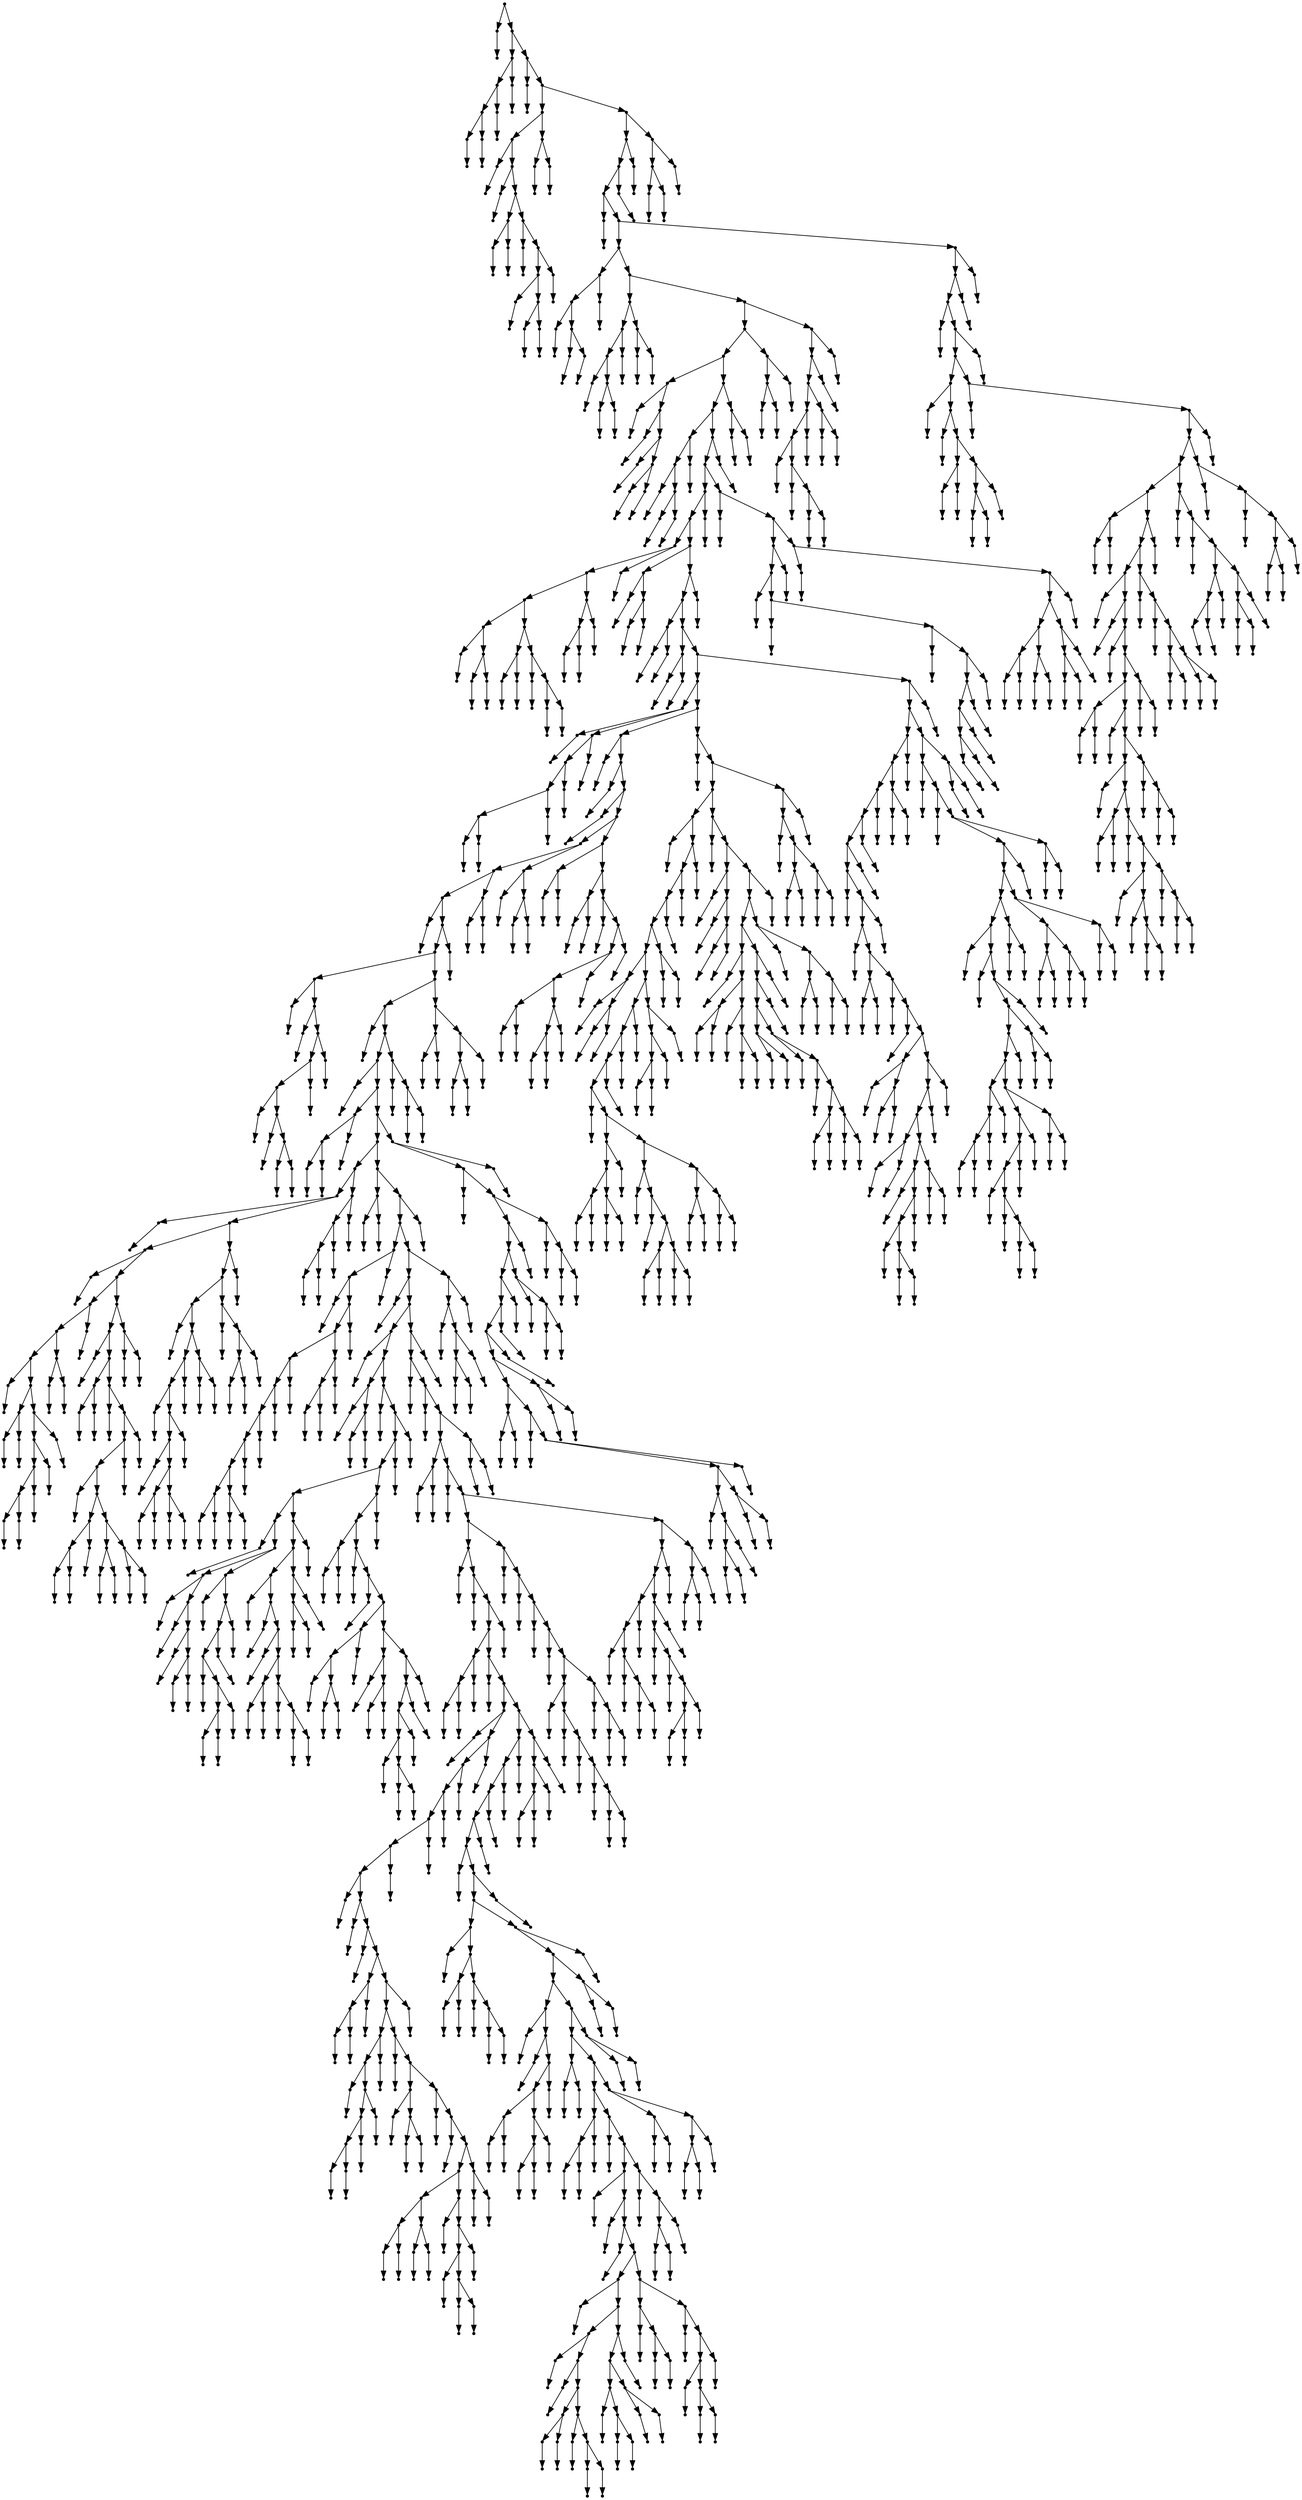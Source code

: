 digraph {
  1870 [shape=point];
  1 [shape=point];
  0 [shape=point];
  1869 [shape=point];
  12 [shape=point];
  9 [shape=point];
  6 [shape=point];
  3 [shape=point];
  2 [shape=point];
  5 [shape=point];
  4 [shape=point];
  8 [shape=point];
  7 [shape=point];
  11 [shape=point];
  10 [shape=point];
  1868 [shape=point];
  14 [shape=point];
  13 [shape=point];
  1867 [shape=point];
  46 [shape=point];
  40 [shape=point];
  16 [shape=point];
  15 [shape=point];
  39 [shape=point];
  18 [shape=point];
  17 [shape=point];
  38 [shape=point];
  23 [shape=point];
  20 [shape=point];
  19 [shape=point];
  22 [shape=point];
  21 [shape=point];
  37 [shape=point];
  25 [shape=point];
  24 [shape=point];
  36 [shape=point];
  33 [shape=point];
  27 [shape=point];
  26 [shape=point];
  32 [shape=point];
  29 [shape=point];
  28 [shape=point];
  31 [shape=point];
  30 [shape=point];
  35 [shape=point];
  34 [shape=point];
  45 [shape=point];
  42 [shape=point];
  41 [shape=point];
  44 [shape=point];
  43 [shape=point];
  1866 [shape=point];
  1857 [shape=point];
  1854 [shape=point];
  1851 [shape=point];
  48 [shape=point];
  47 [shape=point];
  1850 [shape=point];
  1679 [shape=point];
  59 [shape=point];
  56 [shape=point];
  50 [shape=point];
  49 [shape=point];
  55 [shape=point];
  52 [shape=point];
  51 [shape=point];
  54 [shape=point];
  53 [shape=point];
  58 [shape=point];
  57 [shape=point];
  1678 [shape=point];
  76 [shape=point];
  70 [shape=point];
  67 [shape=point];
  61 [shape=point];
  60 [shape=point];
  66 [shape=point];
  63 [shape=point];
  62 [shape=point];
  65 [shape=point];
  64 [shape=point];
  69 [shape=point];
  68 [shape=point];
  75 [shape=point];
  72 [shape=point];
  71 [shape=point];
  74 [shape=point];
  73 [shape=point];
  1677 [shape=point];
  1650 [shape=point];
  1641 [shape=point];
  90 [shape=point];
  78 [shape=point];
  77 [shape=point];
  89 [shape=point];
  80 [shape=point];
  79 [shape=point];
  88 [shape=point];
  82 [shape=point];
  81 [shape=point];
  87 [shape=point];
  84 [shape=point];
  83 [shape=point];
  86 [shape=point];
  85 [shape=point];
  1640 [shape=point];
  1634 [shape=point];
  101 [shape=point];
  98 [shape=point];
  92 [shape=point];
  91 [shape=point];
  97 [shape=point];
  94 [shape=point];
  93 [shape=point];
  96 [shape=point];
  95 [shape=point];
  100 [shape=point];
  99 [shape=point];
  1633 [shape=point];
  1630 [shape=point];
  1573 [shape=point];
  1570 [shape=point];
  136 [shape=point];
  133 [shape=point];
  124 [shape=point];
  109 [shape=point];
  103 [shape=point];
  102 [shape=point];
  108 [shape=point];
  105 [shape=point];
  104 [shape=point];
  107 [shape=point];
  106 [shape=point];
  123 [shape=point];
  114 [shape=point];
  111 [shape=point];
  110 [shape=point];
  113 [shape=point];
  112 [shape=point];
  122 [shape=point];
  116 [shape=point];
  115 [shape=point];
  121 [shape=point];
  118 [shape=point];
  117 [shape=point];
  120 [shape=point];
  119 [shape=point];
  132 [shape=point];
  129 [shape=point];
  126 [shape=point];
  125 [shape=point];
  128 [shape=point];
  127 [shape=point];
  131 [shape=point];
  130 [shape=point];
  135 [shape=point];
  134 [shape=point];
  1569 [shape=point];
  144 [shape=point];
  138 [shape=point];
  137 [shape=point];
  143 [shape=point];
  140 [shape=point];
  139 [shape=point];
  142 [shape=point];
  141 [shape=point];
  1568 [shape=point];
  1565 [shape=point];
  149 [shape=point];
  146 [shape=point];
  145 [shape=point];
  148 [shape=point];
  147 [shape=point];
  1564 [shape=point];
  154 [shape=point];
  151 [shape=point];
  150 [shape=point];
  153 [shape=point];
  152 [shape=point];
  1563 [shape=point];
  1380 [shape=point];
  171 [shape=point];
  156 [shape=point];
  155 [shape=point];
  170 [shape=point];
  167 [shape=point];
  164 [shape=point];
  161 [shape=point];
  158 [shape=point];
  157 [shape=point];
  160 [shape=point];
  159 [shape=point];
  163 [shape=point];
  162 [shape=point];
  166 [shape=point];
  165 [shape=point];
  169 [shape=point];
  168 [shape=point];
  1379 [shape=point];
  1181 [shape=point];
  173 [shape=point];
  172 [shape=point];
  1180 [shape=point];
  175 [shape=point];
  174 [shape=point];
  1179 [shape=point];
  177 [shape=point];
  176 [shape=point];
  1178 [shape=point];
  1142 [shape=point];
  1133 [shape=point];
  1127 [shape=point];
  179 [shape=point];
  178 [shape=point];
  1126 [shape=point];
  1123 [shape=point];
  202 [shape=point];
  181 [shape=point];
  180 [shape=point];
  201 [shape=point];
  183 [shape=point];
  182 [shape=point];
  200 [shape=point];
  197 [shape=point];
  194 [shape=point];
  185 [shape=point];
  184 [shape=point];
  193 [shape=point];
  187 [shape=point];
  186 [shape=point];
  192 [shape=point];
  189 [shape=point];
  188 [shape=point];
  191 [shape=point];
  190 [shape=point];
  196 [shape=point];
  195 [shape=point];
  199 [shape=point];
  198 [shape=point];
  1122 [shape=point];
  1107 [shape=point];
  204 [shape=point];
  203 [shape=point];
  1106 [shape=point];
  1097 [shape=point];
  206 [shape=point];
  205 [shape=point];
  1096 [shape=point];
  214 [shape=point];
  211 [shape=point];
  208 [shape=point];
  207 [shape=point];
  210 [shape=point];
  209 [shape=point];
  213 [shape=point];
  212 [shape=point];
  1095 [shape=point];
  1023 [shape=point];
  360 [shape=point];
  348 [shape=point];
  216 [shape=point];
  215 [shape=point];
  347 [shape=point];
  299 [shape=point];
  218 [shape=point];
  217 [shape=point];
  298 [shape=point];
  250 [shape=point];
  247 [shape=point];
  241 [shape=point];
  220 [shape=point];
  219 [shape=point];
  240 [shape=point];
  225 [shape=point];
  222 [shape=point];
  221 [shape=point];
  224 [shape=point];
  223 [shape=point];
  239 [shape=point];
  236 [shape=point];
  233 [shape=point];
  230 [shape=point];
  227 [shape=point];
  226 [shape=point];
  229 [shape=point];
  228 [shape=point];
  232 [shape=point];
  231 [shape=point];
  235 [shape=point];
  234 [shape=point];
  238 [shape=point];
  237 [shape=point];
  246 [shape=point];
  243 [shape=point];
  242 [shape=point];
  245 [shape=point];
  244 [shape=point];
  249 [shape=point];
  248 [shape=point];
  297 [shape=point];
  291 [shape=point];
  252 [shape=point];
  251 [shape=point];
  290 [shape=point];
  257 [shape=point];
  254 [shape=point];
  253 [shape=point];
  256 [shape=point];
  255 [shape=point];
  289 [shape=point];
  259 [shape=point];
  258 [shape=point];
  288 [shape=point];
  285 [shape=point];
  282 [shape=point];
  261 [shape=point];
  260 [shape=point];
  281 [shape=point];
  269 [shape=point];
  266 [shape=point];
  263 [shape=point];
  262 [shape=point];
  265 [shape=point];
  264 [shape=point];
  268 [shape=point];
  267 [shape=point];
  280 [shape=point];
  274 [shape=point];
  271 [shape=point];
  270 [shape=point];
  273 [shape=point];
  272 [shape=point];
  279 [shape=point];
  276 [shape=point];
  275 [shape=point];
  278 [shape=point];
  277 [shape=point];
  284 [shape=point];
  283 [shape=point];
  287 [shape=point];
  286 [shape=point];
  296 [shape=point];
  293 [shape=point];
  292 [shape=point];
  295 [shape=point];
  294 [shape=point];
  346 [shape=point];
  343 [shape=point];
  331 [shape=point];
  301 [shape=point];
  300 [shape=point];
  330 [shape=point];
  324 [shape=point];
  321 [shape=point];
  303 [shape=point];
  302 [shape=point];
  320 [shape=point];
  317 [shape=point];
  305 [shape=point];
  304 [shape=point];
  316 [shape=point];
  310 [shape=point];
  307 [shape=point];
  306 [shape=point];
  309 [shape=point];
  308 [shape=point];
  315 [shape=point];
  312 [shape=point];
  311 [shape=point];
  314 [shape=point];
  313 [shape=point];
  319 [shape=point];
  318 [shape=point];
  323 [shape=point];
  322 [shape=point];
  329 [shape=point];
  326 [shape=point];
  325 [shape=point];
  328 [shape=point];
  327 [shape=point];
  342 [shape=point];
  333 [shape=point];
  332 [shape=point];
  341 [shape=point];
  338 [shape=point];
  335 [shape=point];
  334 [shape=point];
  337 [shape=point];
  336 [shape=point];
  340 [shape=point];
  339 [shape=point];
  345 [shape=point];
  344 [shape=point];
  359 [shape=point];
  356 [shape=point];
  353 [shape=point];
  350 [shape=point];
  349 [shape=point];
  352 [shape=point];
  351 [shape=point];
  355 [shape=point];
  354 [shape=point];
  358 [shape=point];
  357 [shape=point];
  1022 [shape=point];
  365 [shape=point];
  362 [shape=point];
  361 [shape=point];
  364 [shape=point];
  363 [shape=point];
  1021 [shape=point];
  1018 [shape=point];
  406 [shape=point];
  403 [shape=point];
  367 [shape=point];
  366 [shape=point];
  402 [shape=point];
  399 [shape=point];
  390 [shape=point];
  387 [shape=point];
  384 [shape=point];
  381 [shape=point];
  378 [shape=point];
  372 [shape=point];
  369 [shape=point];
  368 [shape=point];
  371 [shape=point];
  370 [shape=point];
  377 [shape=point];
  374 [shape=point];
  373 [shape=point];
  376 [shape=point];
  375 [shape=point];
  380 [shape=point];
  379 [shape=point];
  383 [shape=point];
  382 [shape=point];
  386 [shape=point];
  385 [shape=point];
  389 [shape=point];
  388 [shape=point];
  398 [shape=point];
  395 [shape=point];
  392 [shape=point];
  391 [shape=point];
  394 [shape=point];
  393 [shape=point];
  397 [shape=point];
  396 [shape=point];
  401 [shape=point];
  400 [shape=point];
  405 [shape=point];
  404 [shape=point];
  1017 [shape=point];
  1002 [shape=point];
  408 [shape=point];
  407 [shape=point];
  1001 [shape=point];
  557 [shape=point];
  410 [shape=point];
  409 [shape=point];
  556 [shape=point];
  418 [shape=point];
  412 [shape=point];
  411 [shape=point];
  417 [shape=point];
  414 [shape=point];
  413 [shape=point];
  416 [shape=point];
  415 [shape=point];
  555 [shape=point];
  420 [shape=point];
  419 [shape=point];
  554 [shape=point];
  551 [shape=point];
  548 [shape=point];
  494 [shape=point];
  458 [shape=point];
  422 [shape=point];
  421 [shape=point];
  457 [shape=point];
  436 [shape=point];
  424 [shape=point];
  423 [shape=point];
  435 [shape=point];
  426 [shape=point];
  425 [shape=point];
  434 [shape=point];
  428 [shape=point];
  427 [shape=point];
  433 [shape=point];
  430 [shape=point];
  429 [shape=point];
  432 [shape=point];
  431 [shape=point];
  456 [shape=point];
  438 [shape=point];
  437 [shape=point];
  455 [shape=point];
  452 [shape=point];
  449 [shape=point];
  440 [shape=point];
  439 [shape=point];
  448 [shape=point];
  445 [shape=point];
  442 [shape=point];
  441 [shape=point];
  444 [shape=point];
  443 [shape=point];
  447 [shape=point];
  446 [shape=point];
  451 [shape=point];
  450 [shape=point];
  454 [shape=point];
  453 [shape=point];
  493 [shape=point];
  490 [shape=point];
  481 [shape=point];
  460 [shape=point];
  459 [shape=point];
  480 [shape=point];
  462 [shape=point];
  461 [shape=point];
  479 [shape=point];
  464 [shape=point];
  463 [shape=point];
  478 [shape=point];
  469 [shape=point];
  466 [shape=point];
  465 [shape=point];
  468 [shape=point];
  467 [shape=point];
  477 [shape=point];
  471 [shape=point];
  470 [shape=point];
  476 [shape=point];
  473 [shape=point];
  472 [shape=point];
  475 [shape=point];
  474 [shape=point];
  489 [shape=point];
  486 [shape=point];
  483 [shape=point];
  482 [shape=point];
  485 [shape=point];
  484 [shape=point];
  488 [shape=point];
  487 [shape=point];
  492 [shape=point];
  491 [shape=point];
  547 [shape=point];
  544 [shape=point];
  499 [shape=point];
  496 [shape=point];
  495 [shape=point];
  498 [shape=point];
  497 [shape=point];
  543 [shape=point];
  501 [shape=point];
  500 [shape=point];
  542 [shape=point];
  503 [shape=point];
  502 [shape=point];
  541 [shape=point];
  514 [shape=point];
  511 [shape=point];
  505 [shape=point];
  504 [shape=point];
  510 [shape=point];
  507 [shape=point];
  506 [shape=point];
  509 [shape=point];
  508 [shape=point];
  513 [shape=point];
  512 [shape=point];
  540 [shape=point];
  522 [shape=point];
  516 [shape=point];
  515 [shape=point];
  521 [shape=point];
  518 [shape=point];
  517 [shape=point];
  520 [shape=point];
  519 [shape=point];
  539 [shape=point];
  536 [shape=point];
  533 [shape=point];
  530 [shape=point];
  524 [shape=point];
  523 [shape=point];
  529 [shape=point];
  526 [shape=point];
  525 [shape=point];
  528 [shape=point];
  527 [shape=point];
  532 [shape=point];
  531 [shape=point];
  535 [shape=point];
  534 [shape=point];
  538 [shape=point];
  537 [shape=point];
  546 [shape=point];
  545 [shape=point];
  550 [shape=point];
  549 [shape=point];
  553 [shape=point];
  552 [shape=point];
  1000 [shape=point];
  997 [shape=point];
  559 [shape=point];
  558 [shape=point];
  996 [shape=point];
  561 [shape=point];
  560 [shape=point];
  995 [shape=point];
  989 [shape=point];
  566 [shape=point];
  563 [shape=point];
  562 [shape=point];
  565 [shape=point];
  564 [shape=point];
  988 [shape=point];
  568 [shape=point];
  567 [shape=point];
  987 [shape=point];
  942 [shape=point];
  903 [shape=point];
  570 [shape=point];
  569 [shape=point];
  902 [shape=point];
  572 [shape=point];
  571 [shape=point];
  901 [shape=point];
  898 [shape=point];
  580 [shape=point];
  577 [shape=point];
  574 [shape=point];
  573 [shape=point];
  576 [shape=point];
  575 [shape=point];
  579 [shape=point];
  578 [shape=point];
  897 [shape=point];
  582 [shape=point];
  581 [shape=point];
  896 [shape=point];
  689 [shape=point];
  584 [shape=point];
  583 [shape=point];
  688 [shape=point];
  685 [shape=point];
  682 [shape=point];
  679 [shape=point];
  676 [shape=point];
  673 [shape=point];
  586 [shape=point];
  585 [shape=point];
  672 [shape=point];
  588 [shape=point];
  587 [shape=point];
  671 [shape=point];
  590 [shape=point];
  589 [shape=point];
  670 [shape=point];
  598 [shape=point];
  595 [shape=point];
  592 [shape=point];
  591 [shape=point];
  594 [shape=point];
  593 [shape=point];
  597 [shape=point];
  596 [shape=point];
  669 [shape=point];
  666 [shape=point];
  615 [shape=point];
  612 [shape=point];
  600 [shape=point];
  599 [shape=point];
  611 [shape=point];
  608 [shape=point];
  605 [shape=point];
  602 [shape=point];
  601 [shape=point];
  604 [shape=point];
  603 [shape=point];
  607 [shape=point];
  606 [shape=point];
  610 [shape=point];
  609 [shape=point];
  614 [shape=point];
  613 [shape=point];
  665 [shape=point];
  617 [shape=point];
  616 [shape=point];
  664 [shape=point];
  625 [shape=point];
  619 [shape=point];
  618 [shape=point];
  624 [shape=point];
  621 [shape=point];
  620 [shape=point];
  623 [shape=point];
  622 [shape=point];
  663 [shape=point];
  627 [shape=point];
  626 [shape=point];
  662 [shape=point];
  629 [shape=point];
  628 [shape=point];
  661 [shape=point];
  655 [shape=point];
  640 [shape=point];
  634 [shape=point];
  631 [shape=point];
  630 [shape=point];
  633 [shape=point];
  632 [shape=point];
  639 [shape=point];
  636 [shape=point];
  635 [shape=point];
  638 [shape=point];
  637 [shape=point];
  654 [shape=point];
  642 [shape=point];
  641 [shape=point];
  653 [shape=point];
  650 [shape=point];
  644 [shape=point];
  643 [shape=point];
  649 [shape=point];
  646 [shape=point];
  645 [shape=point];
  648 [shape=point];
  647 [shape=point];
  652 [shape=point];
  651 [shape=point];
  660 [shape=point];
  657 [shape=point];
  656 [shape=point];
  659 [shape=point];
  658 [shape=point];
  668 [shape=point];
  667 [shape=point];
  675 [shape=point];
  674 [shape=point];
  678 [shape=point];
  677 [shape=point];
  681 [shape=point];
  680 [shape=point];
  684 [shape=point];
  683 [shape=point];
  687 [shape=point];
  686 [shape=point];
  895 [shape=point];
  883 [shape=point];
  880 [shape=point];
  877 [shape=point];
  874 [shape=point];
  871 [shape=point];
  691 [shape=point];
  690 [shape=point];
  870 [shape=point];
  867 [shape=point];
  708 [shape=point];
  693 [shape=point];
  692 [shape=point];
  707 [shape=point];
  698 [shape=point];
  695 [shape=point];
  694 [shape=point];
  697 [shape=point];
  696 [shape=point];
  706 [shape=point];
  700 [shape=point];
  699 [shape=point];
  705 [shape=point];
  702 [shape=point];
  701 [shape=point];
  704 [shape=point];
  703 [shape=point];
  866 [shape=point];
  863 [shape=point];
  857 [shape=point];
  731 [shape=point];
  710 [shape=point];
  709 [shape=point];
  730 [shape=point];
  712 [shape=point];
  711 [shape=point];
  729 [shape=point];
  726 [shape=point];
  717 [shape=point];
  714 [shape=point];
  713 [shape=point];
  716 [shape=point];
  715 [shape=point];
  725 [shape=point];
  722 [shape=point];
  719 [shape=point];
  718 [shape=point];
  721 [shape=point];
  720 [shape=point];
  724 [shape=point];
  723 [shape=point];
  728 [shape=point];
  727 [shape=point];
  856 [shape=point];
  850 [shape=point];
  736 [shape=point];
  733 [shape=point];
  732 [shape=point];
  735 [shape=point];
  734 [shape=point];
  849 [shape=point];
  834 [shape=point];
  744 [shape=point];
  741 [shape=point];
  738 [shape=point];
  737 [shape=point];
  740 [shape=point];
  739 [shape=point];
  743 [shape=point];
  742 [shape=point];
  833 [shape=point];
  746 [shape=point];
  745 [shape=point];
  832 [shape=point];
  820 [shape=point];
  748 [shape=point];
  747 [shape=point];
  819 [shape=point];
  750 [shape=point];
  749 [shape=point];
  818 [shape=point];
  752 [shape=point];
  751 [shape=point];
  817 [shape=point];
  793 [shape=point];
  754 [shape=point];
  753 [shape=point];
  792 [shape=point];
  774 [shape=point];
  756 [shape=point];
  755 [shape=point];
  773 [shape=point];
  758 [shape=point];
  757 [shape=point];
  772 [shape=point];
  763 [shape=point];
  760 [shape=point];
  759 [shape=point];
  762 [shape=point];
  761 [shape=point];
  771 [shape=point];
  765 [shape=point];
  764 [shape=point];
  770 [shape=point];
  767 [shape=point];
  766 [shape=point];
  769 [shape=point];
  768 [shape=point];
  791 [shape=point];
  788 [shape=point];
  782 [shape=point];
  776 [shape=point];
  775 [shape=point];
  781 [shape=point];
  778 [shape=point];
  777 [shape=point];
  780 [shape=point];
  779 [shape=point];
  787 [shape=point];
  784 [shape=point];
  783 [shape=point];
  786 [shape=point];
  785 [shape=point];
  790 [shape=point];
  789 [shape=point];
  816 [shape=point];
  801 [shape=point];
  795 [shape=point];
  794 [shape=point];
  800 [shape=point];
  797 [shape=point];
  796 [shape=point];
  799 [shape=point];
  798 [shape=point];
  815 [shape=point];
  803 [shape=point];
  802 [shape=point];
  814 [shape=point];
  811 [shape=point];
  805 [shape=point];
  804 [shape=point];
  810 [shape=point];
  807 [shape=point];
  806 [shape=point];
  809 [shape=point];
  808 [shape=point];
  813 [shape=point];
  812 [shape=point];
  831 [shape=point];
  822 [shape=point];
  821 [shape=point];
  830 [shape=point];
  827 [shape=point];
  824 [shape=point];
  823 [shape=point];
  826 [shape=point];
  825 [shape=point];
  829 [shape=point];
  828 [shape=point];
  848 [shape=point];
  839 [shape=point];
  836 [shape=point];
  835 [shape=point];
  838 [shape=point];
  837 [shape=point];
  847 [shape=point];
  844 [shape=point];
  841 [shape=point];
  840 [shape=point];
  843 [shape=point];
  842 [shape=point];
  846 [shape=point];
  845 [shape=point];
  855 [shape=point];
  852 [shape=point];
  851 [shape=point];
  854 [shape=point];
  853 [shape=point];
  862 [shape=point];
  859 [shape=point];
  858 [shape=point];
  861 [shape=point];
  860 [shape=point];
  865 [shape=point];
  864 [shape=point];
  869 [shape=point];
  868 [shape=point];
  873 [shape=point];
  872 [shape=point];
  876 [shape=point];
  875 [shape=point];
  879 [shape=point];
  878 [shape=point];
  882 [shape=point];
  881 [shape=point];
  894 [shape=point];
  891 [shape=point];
  888 [shape=point];
  885 [shape=point];
  884 [shape=point];
  887 [shape=point];
  886 [shape=point];
  890 [shape=point];
  889 [shape=point];
  893 [shape=point];
  892 [shape=point];
  900 [shape=point];
  899 [shape=point];
  941 [shape=point];
  905 [shape=point];
  904 [shape=point];
  940 [shape=point];
  907 [shape=point];
  906 [shape=point];
  939 [shape=point];
  909 [shape=point];
  908 [shape=point];
  938 [shape=point];
  911 [shape=point];
  910 [shape=point];
  937 [shape=point];
  928 [shape=point];
  913 [shape=point];
  912 [shape=point];
  927 [shape=point];
  915 [shape=point];
  914 [shape=point];
  926 [shape=point];
  917 [shape=point];
  916 [shape=point];
  925 [shape=point];
  919 [shape=point];
  918 [shape=point];
  924 [shape=point];
  921 [shape=point];
  920 [shape=point];
  923 [shape=point];
  922 [shape=point];
  936 [shape=point];
  930 [shape=point];
  929 [shape=point];
  935 [shape=point];
  932 [shape=point];
  931 [shape=point];
  934 [shape=point];
  933 [shape=point];
  986 [shape=point];
  977 [shape=point];
  974 [shape=point];
  956 [shape=point];
  953 [shape=point];
  944 [shape=point];
  943 [shape=point];
  952 [shape=point];
  946 [shape=point];
  945 [shape=point];
  951 [shape=point];
  948 [shape=point];
  947 [shape=point];
  950 [shape=point];
  949 [shape=point];
  955 [shape=point];
  954 [shape=point];
  973 [shape=point];
  970 [shape=point];
  958 [shape=point];
  957 [shape=point];
  969 [shape=point];
  960 [shape=point];
  959 [shape=point];
  968 [shape=point];
  965 [shape=point];
  962 [shape=point];
  961 [shape=point];
  964 [shape=point];
  963 [shape=point];
  967 [shape=point];
  966 [shape=point];
  972 [shape=point];
  971 [shape=point];
  976 [shape=point];
  975 [shape=point];
  985 [shape=point];
  982 [shape=point];
  979 [shape=point];
  978 [shape=point];
  981 [shape=point];
  980 [shape=point];
  984 [shape=point];
  983 [shape=point];
  994 [shape=point];
  991 [shape=point];
  990 [shape=point];
  993 [shape=point];
  992 [shape=point];
  999 [shape=point];
  998 [shape=point];
  1016 [shape=point];
  1013 [shape=point];
  1004 [shape=point];
  1003 [shape=point];
  1012 [shape=point];
  1009 [shape=point];
  1006 [shape=point];
  1005 [shape=point];
  1008 [shape=point];
  1007 [shape=point];
  1011 [shape=point];
  1010 [shape=point];
  1015 [shape=point];
  1014 [shape=point];
  1020 [shape=point];
  1019 [shape=point];
  1094 [shape=point];
  1091 [shape=point];
  1025 [shape=point];
  1024 [shape=point];
  1090 [shape=point];
  1081 [shape=point];
  1078 [shape=point];
  1069 [shape=point];
  1066 [shape=point];
  1063 [shape=point];
  1060 [shape=point];
  1054 [shape=point];
  1030 [shape=point];
  1027 [shape=point];
  1026 [shape=point];
  1029 [shape=point];
  1028 [shape=point];
  1053 [shape=point];
  1032 [shape=point];
  1031 [shape=point];
  1052 [shape=point];
  1049 [shape=point];
  1043 [shape=point];
  1034 [shape=point];
  1033 [shape=point];
  1042 [shape=point];
  1039 [shape=point];
  1036 [shape=point];
  1035 [shape=point];
  1038 [shape=point];
  1037 [shape=point];
  1041 [shape=point];
  1040 [shape=point];
  1048 [shape=point];
  1045 [shape=point];
  1044 [shape=point];
  1047 [shape=point];
  1046 [shape=point];
  1051 [shape=point];
  1050 [shape=point];
  1059 [shape=point];
  1056 [shape=point];
  1055 [shape=point];
  1058 [shape=point];
  1057 [shape=point];
  1062 [shape=point];
  1061 [shape=point];
  1065 [shape=point];
  1064 [shape=point];
  1068 [shape=point];
  1067 [shape=point];
  1077 [shape=point];
  1071 [shape=point];
  1070 [shape=point];
  1076 [shape=point];
  1073 [shape=point];
  1072 [shape=point];
  1075 [shape=point];
  1074 [shape=point];
  1080 [shape=point];
  1079 [shape=point];
  1089 [shape=point];
  1083 [shape=point];
  1082 [shape=point];
  1088 [shape=point];
  1085 [shape=point];
  1084 [shape=point];
  1087 [shape=point];
  1086 [shape=point];
  1093 [shape=point];
  1092 [shape=point];
  1105 [shape=point];
  1099 [shape=point];
  1098 [shape=point];
  1104 [shape=point];
  1101 [shape=point];
  1100 [shape=point];
  1103 [shape=point];
  1102 [shape=point];
  1121 [shape=point];
  1112 [shape=point];
  1109 [shape=point];
  1108 [shape=point];
  1111 [shape=point];
  1110 [shape=point];
  1120 [shape=point];
  1117 [shape=point];
  1114 [shape=point];
  1113 [shape=point];
  1116 [shape=point];
  1115 [shape=point];
  1119 [shape=point];
  1118 [shape=point];
  1125 [shape=point];
  1124 [shape=point];
  1132 [shape=point];
  1129 [shape=point];
  1128 [shape=point];
  1131 [shape=point];
  1130 [shape=point];
  1141 [shape=point];
  1135 [shape=point];
  1134 [shape=point];
  1140 [shape=point];
  1137 [shape=point];
  1136 [shape=point];
  1139 [shape=point];
  1138 [shape=point];
  1177 [shape=point];
  1147 [shape=point];
  1144 [shape=point];
  1143 [shape=point];
  1146 [shape=point];
  1145 [shape=point];
  1176 [shape=point];
  1152 [shape=point];
  1149 [shape=point];
  1148 [shape=point];
  1151 [shape=point];
  1150 [shape=point];
  1175 [shape=point];
  1154 [shape=point];
  1153 [shape=point];
  1174 [shape=point];
  1171 [shape=point];
  1168 [shape=point];
  1159 [shape=point];
  1156 [shape=point];
  1155 [shape=point];
  1158 [shape=point];
  1157 [shape=point];
  1167 [shape=point];
  1164 [shape=point];
  1161 [shape=point];
  1160 [shape=point];
  1163 [shape=point];
  1162 [shape=point];
  1166 [shape=point];
  1165 [shape=point];
  1170 [shape=point];
  1169 [shape=point];
  1173 [shape=point];
  1172 [shape=point];
  1378 [shape=point];
  1183 [shape=point];
  1182 [shape=point];
  1377 [shape=point];
  1359 [shape=point];
  1278 [shape=point];
  1185 [shape=point];
  1184 [shape=point];
  1277 [shape=point];
  1274 [shape=point];
  1271 [shape=point];
  1268 [shape=point];
  1262 [shape=point];
  1193 [shape=point];
  1187 [shape=point];
  1186 [shape=point];
  1192 [shape=point];
  1189 [shape=point];
  1188 [shape=point];
  1191 [shape=point];
  1190 [shape=point];
  1261 [shape=point];
  1249 [shape=point];
  1246 [shape=point];
  1243 [shape=point];
  1240 [shape=point];
  1195 [shape=point];
  1194 [shape=point];
  1239 [shape=point];
  1209 [shape=point];
  1206 [shape=point];
  1200 [shape=point];
  1197 [shape=point];
  1196 [shape=point];
  1199 [shape=point];
  1198 [shape=point];
  1205 [shape=point];
  1202 [shape=point];
  1201 [shape=point];
  1204 [shape=point];
  1203 [shape=point];
  1208 [shape=point];
  1207 [shape=point];
  1238 [shape=point];
  1226 [shape=point];
  1211 [shape=point];
  1210 [shape=point];
  1225 [shape=point];
  1213 [shape=point];
  1212 [shape=point];
  1224 [shape=point];
  1218 [shape=point];
  1215 [shape=point];
  1214 [shape=point];
  1217 [shape=point];
  1216 [shape=point];
  1223 [shape=point];
  1220 [shape=point];
  1219 [shape=point];
  1222 [shape=point];
  1221 [shape=point];
  1237 [shape=point];
  1231 [shape=point];
  1228 [shape=point];
  1227 [shape=point];
  1230 [shape=point];
  1229 [shape=point];
  1236 [shape=point];
  1233 [shape=point];
  1232 [shape=point];
  1235 [shape=point];
  1234 [shape=point];
  1242 [shape=point];
  1241 [shape=point];
  1245 [shape=point];
  1244 [shape=point];
  1248 [shape=point];
  1247 [shape=point];
  1260 [shape=point];
  1257 [shape=point];
  1254 [shape=point];
  1251 [shape=point];
  1250 [shape=point];
  1253 [shape=point];
  1252 [shape=point];
  1256 [shape=point];
  1255 [shape=point];
  1259 [shape=point];
  1258 [shape=point];
  1267 [shape=point];
  1264 [shape=point];
  1263 [shape=point];
  1266 [shape=point];
  1265 [shape=point];
  1270 [shape=point];
  1269 [shape=point];
  1273 [shape=point];
  1272 [shape=point];
  1276 [shape=point];
  1275 [shape=point];
  1358 [shape=point];
  1280 [shape=point];
  1279 [shape=point];
  1357 [shape=point];
  1291 [shape=point];
  1282 [shape=point];
  1281 [shape=point];
  1290 [shape=point];
  1284 [shape=point];
  1283 [shape=point];
  1289 [shape=point];
  1286 [shape=point];
  1285 [shape=point];
  1288 [shape=point];
  1287 [shape=point];
  1356 [shape=point];
  1353 [shape=point];
  1338 [shape=point];
  1308 [shape=point];
  1293 [shape=point];
  1292 [shape=point];
  1307 [shape=point];
  1298 [shape=point];
  1295 [shape=point];
  1294 [shape=point];
  1297 [shape=point];
  1296 [shape=point];
  1306 [shape=point];
  1300 [shape=point];
  1299 [shape=point];
  1305 [shape=point];
  1302 [shape=point];
  1301 [shape=point];
  1304 [shape=point];
  1303 [shape=point];
  1337 [shape=point];
  1334 [shape=point];
  1331 [shape=point];
  1313 [shape=point];
  1310 [shape=point];
  1309 [shape=point];
  1312 [shape=point];
  1311 [shape=point];
  1330 [shape=point];
  1315 [shape=point];
  1314 [shape=point];
  1329 [shape=point];
  1317 [shape=point];
  1316 [shape=point];
  1328 [shape=point];
  1322 [shape=point];
  1319 [shape=point];
  1318 [shape=point];
  1321 [shape=point];
  1320 [shape=point];
  1327 [shape=point];
  1324 [shape=point];
  1323 [shape=point];
  1326 [shape=point];
  1325 [shape=point];
  1333 [shape=point];
  1332 [shape=point];
  1336 [shape=point];
  1335 [shape=point];
  1352 [shape=point];
  1340 [shape=point];
  1339 [shape=point];
  1351 [shape=point];
  1345 [shape=point];
  1342 [shape=point];
  1341 [shape=point];
  1344 [shape=point];
  1343 [shape=point];
  1350 [shape=point];
  1347 [shape=point];
  1346 [shape=point];
  1349 [shape=point];
  1348 [shape=point];
  1355 [shape=point];
  1354 [shape=point];
  1376 [shape=point];
  1373 [shape=point];
  1361 [shape=point];
  1360 [shape=point];
  1372 [shape=point];
  1366 [shape=point];
  1363 [shape=point];
  1362 [shape=point];
  1365 [shape=point];
  1364 [shape=point];
  1371 [shape=point];
  1368 [shape=point];
  1367 [shape=point];
  1370 [shape=point];
  1369 [shape=point];
  1375 [shape=point];
  1374 [shape=point];
  1562 [shape=point];
  1559 [shape=point];
  1460 [shape=point];
  1457 [shape=point];
  1451 [shape=point];
  1448 [shape=point];
  1445 [shape=point];
  1442 [shape=point];
  1382 [shape=point];
  1381 [shape=point];
  1441 [shape=point];
  1438 [shape=point];
  1384 [shape=point];
  1383 [shape=point];
  1437 [shape=point];
  1389 [shape=point];
  1386 [shape=point];
  1385 [shape=point];
  1388 [shape=point];
  1387 [shape=point];
  1436 [shape=point];
  1391 [shape=point];
  1390 [shape=point];
  1435 [shape=point];
  1393 [shape=point];
  1392 [shape=point];
  1434 [shape=point];
  1401 [shape=point];
  1395 [shape=point];
  1394 [shape=point];
  1400 [shape=point];
  1397 [shape=point];
  1396 [shape=point];
  1399 [shape=point];
  1398 [shape=point];
  1433 [shape=point];
  1430 [shape=point];
  1427 [shape=point];
  1406 [shape=point];
  1403 [shape=point];
  1402 [shape=point];
  1405 [shape=point];
  1404 [shape=point];
  1426 [shape=point];
  1420 [shape=point];
  1408 [shape=point];
  1407 [shape=point];
  1419 [shape=point];
  1416 [shape=point];
  1410 [shape=point];
  1409 [shape=point];
  1415 [shape=point];
  1412 [shape=point];
  1411 [shape=point];
  1414 [shape=point];
  1413 [shape=point];
  1418 [shape=point];
  1417 [shape=point];
  1425 [shape=point];
  1422 [shape=point];
  1421 [shape=point];
  1424 [shape=point];
  1423 [shape=point];
  1429 [shape=point];
  1428 [shape=point];
  1432 [shape=point];
  1431 [shape=point];
  1440 [shape=point];
  1439 [shape=point];
  1444 [shape=point];
  1443 [shape=point];
  1447 [shape=point];
  1446 [shape=point];
  1450 [shape=point];
  1449 [shape=point];
  1456 [shape=point];
  1453 [shape=point];
  1452 [shape=point];
  1455 [shape=point];
  1454 [shape=point];
  1459 [shape=point];
  1458 [shape=point];
  1558 [shape=point];
  1552 [shape=point];
  1462 [shape=point];
  1461 [shape=point];
  1551 [shape=point];
  1464 [shape=point];
  1463 [shape=point];
  1550 [shape=point];
  1544 [shape=point];
  1541 [shape=point];
  1523 [shape=point];
  1517 [shape=point];
  1466 [shape=point];
  1465 [shape=point];
  1516 [shape=point];
  1468 [shape=point];
  1467 [shape=point];
  1515 [shape=point];
  1512 [shape=point];
  1506 [shape=point];
  1503 [shape=point];
  1479 [shape=point];
  1476 [shape=point];
  1473 [shape=point];
  1470 [shape=point];
  1469 [shape=point];
  1472 [shape=point];
  1471 [shape=point];
  1475 [shape=point];
  1474 [shape=point];
  1478 [shape=point];
  1477 [shape=point];
  1502 [shape=point];
  1496 [shape=point];
  1493 [shape=point];
  1490 [shape=point];
  1481 [shape=point];
  1480 [shape=point];
  1489 [shape=point];
  1483 [shape=point];
  1482 [shape=point];
  1488 [shape=point];
  1485 [shape=point];
  1484 [shape=point];
  1487 [shape=point];
  1486 [shape=point];
  1492 [shape=point];
  1491 [shape=point];
  1495 [shape=point];
  1494 [shape=point];
  1501 [shape=point];
  1498 [shape=point];
  1497 [shape=point];
  1500 [shape=point];
  1499 [shape=point];
  1505 [shape=point];
  1504 [shape=point];
  1511 [shape=point];
  1508 [shape=point];
  1507 [shape=point];
  1510 [shape=point];
  1509 [shape=point];
  1514 [shape=point];
  1513 [shape=point];
  1522 [shape=point];
  1519 [shape=point];
  1518 [shape=point];
  1521 [shape=point];
  1520 [shape=point];
  1540 [shape=point];
  1534 [shape=point];
  1528 [shape=point];
  1525 [shape=point];
  1524 [shape=point];
  1527 [shape=point];
  1526 [shape=point];
  1533 [shape=point];
  1530 [shape=point];
  1529 [shape=point];
  1532 [shape=point];
  1531 [shape=point];
  1539 [shape=point];
  1536 [shape=point];
  1535 [shape=point];
  1538 [shape=point];
  1537 [shape=point];
  1543 [shape=point];
  1542 [shape=point];
  1549 [shape=point];
  1546 [shape=point];
  1545 [shape=point];
  1548 [shape=point];
  1547 [shape=point];
  1557 [shape=point];
  1554 [shape=point];
  1553 [shape=point];
  1556 [shape=point];
  1555 [shape=point];
  1561 [shape=point];
  1560 [shape=point];
  1567 [shape=point];
  1566 [shape=point];
  1572 [shape=point];
  1571 [shape=point];
  1629 [shape=point];
  1575 [shape=point];
  1574 [shape=point];
  1628 [shape=point];
  1601 [shape=point];
  1598 [shape=point];
  1577 [shape=point];
  1576 [shape=point];
  1597 [shape=point];
  1579 [shape=point];
  1578 [shape=point];
  1596 [shape=point];
  1581 [shape=point];
  1580 [shape=point];
  1595 [shape=point];
  1592 [shape=point];
  1589 [shape=point];
  1586 [shape=point];
  1583 [shape=point];
  1582 [shape=point];
  1585 [shape=point];
  1584 [shape=point];
  1588 [shape=point];
  1587 [shape=point];
  1591 [shape=point];
  1590 [shape=point];
  1594 [shape=point];
  1593 [shape=point];
  1600 [shape=point];
  1599 [shape=point];
  1627 [shape=point];
  1603 [shape=point];
  1602 [shape=point];
  1626 [shape=point];
  1623 [shape=point];
  1614 [shape=point];
  1608 [shape=point];
  1605 [shape=point];
  1604 [shape=point];
  1607 [shape=point];
  1606 [shape=point];
  1613 [shape=point];
  1610 [shape=point];
  1609 [shape=point];
  1612 [shape=point];
  1611 [shape=point];
  1622 [shape=point];
  1619 [shape=point];
  1616 [shape=point];
  1615 [shape=point];
  1618 [shape=point];
  1617 [shape=point];
  1621 [shape=point];
  1620 [shape=point];
  1625 [shape=point];
  1624 [shape=point];
  1632 [shape=point];
  1631 [shape=point];
  1639 [shape=point];
  1636 [shape=point];
  1635 [shape=point];
  1638 [shape=point];
  1637 [shape=point];
  1649 [shape=point];
  1646 [shape=point];
  1643 [shape=point];
  1642 [shape=point];
  1645 [shape=point];
  1644 [shape=point];
  1648 [shape=point];
  1647 [shape=point];
  1676 [shape=point];
  1673 [shape=point];
  1670 [shape=point];
  1664 [shape=point];
  1661 [shape=point];
  1652 [shape=point];
  1651 [shape=point];
  1660 [shape=point];
  1654 [shape=point];
  1653 [shape=point];
  1659 [shape=point];
  1656 [shape=point];
  1655 [shape=point];
  1658 [shape=point];
  1657 [shape=point];
  1663 [shape=point];
  1662 [shape=point];
  1669 [shape=point];
  1666 [shape=point];
  1665 [shape=point];
  1668 [shape=point];
  1667 [shape=point];
  1672 [shape=point];
  1671 [shape=point];
  1675 [shape=point];
  1674 [shape=point];
  1849 [shape=point];
  1846 [shape=point];
  1843 [shape=point];
  1681 [shape=point];
  1680 [shape=point];
  1842 [shape=point];
  1839 [shape=point];
  1701 [shape=point];
  1683 [shape=point];
  1682 [shape=point];
  1700 [shape=point];
  1685 [shape=point];
  1684 [shape=point];
  1699 [shape=point];
  1690 [shape=point];
  1687 [shape=point];
  1686 [shape=point];
  1689 [shape=point];
  1688 [shape=point];
  1698 [shape=point];
  1695 [shape=point];
  1692 [shape=point];
  1691 [shape=point];
  1694 [shape=point];
  1693 [shape=point];
  1697 [shape=point];
  1696 [shape=point];
  1838 [shape=point];
  1703 [shape=point];
  1702 [shape=point];
  1837 [shape=point];
  1834 [shape=point];
  1819 [shape=point];
  1795 [shape=point];
  1708 [shape=point];
  1705 [shape=point];
  1704 [shape=point];
  1707 [shape=point];
  1706 [shape=point];
  1794 [shape=point];
  1791 [shape=point];
  1773 [shape=point];
  1710 [shape=point];
  1709 [shape=point];
  1772 [shape=point];
  1712 [shape=point];
  1711 [shape=point];
  1771 [shape=point];
  1714 [shape=point];
  1713 [shape=point];
  1770 [shape=point];
  1764 [shape=point];
  1719 [shape=point];
  1716 [shape=point];
  1715 [shape=point];
  1718 [shape=point];
  1717 [shape=point];
  1763 [shape=point];
  1721 [shape=point];
  1720 [shape=point];
  1762 [shape=point];
  1753 [shape=point];
  1723 [shape=point];
  1722 [shape=point];
  1752 [shape=point];
  1728 [shape=point];
  1725 [shape=point];
  1724 [shape=point];
  1727 [shape=point];
  1726 [shape=point];
  1751 [shape=point];
  1730 [shape=point];
  1729 [shape=point];
  1750 [shape=point];
  1741 [shape=point];
  1732 [shape=point];
  1731 [shape=point];
  1740 [shape=point];
  1734 [shape=point];
  1733 [shape=point];
  1739 [shape=point];
  1736 [shape=point];
  1735 [shape=point];
  1738 [shape=point];
  1737 [shape=point];
  1749 [shape=point];
  1743 [shape=point];
  1742 [shape=point];
  1748 [shape=point];
  1745 [shape=point];
  1744 [shape=point];
  1747 [shape=point];
  1746 [shape=point];
  1761 [shape=point];
  1755 [shape=point];
  1754 [shape=point];
  1760 [shape=point];
  1757 [shape=point];
  1756 [shape=point];
  1759 [shape=point];
  1758 [shape=point];
  1769 [shape=point];
  1766 [shape=point];
  1765 [shape=point];
  1768 [shape=point];
  1767 [shape=point];
  1790 [shape=point];
  1775 [shape=point];
  1774 [shape=point];
  1789 [shape=point];
  1777 [shape=point];
  1776 [shape=point];
  1788 [shape=point];
  1782 [shape=point];
  1779 [shape=point];
  1778 [shape=point];
  1781 [shape=point];
  1780 [shape=point];
  1787 [shape=point];
  1784 [shape=point];
  1783 [shape=point];
  1786 [shape=point];
  1785 [shape=point];
  1793 [shape=point];
  1792 [shape=point];
  1818 [shape=point];
  1797 [shape=point];
  1796 [shape=point];
  1817 [shape=point];
  1799 [shape=point];
  1798 [shape=point];
  1816 [shape=point];
  1807 [shape=point];
  1804 [shape=point];
  1801 [shape=point];
  1800 [shape=point];
  1803 [shape=point];
  1802 [shape=point];
  1806 [shape=point];
  1805 [shape=point];
  1815 [shape=point];
  1812 [shape=point];
  1809 [shape=point];
  1808 [shape=point];
  1811 [shape=point];
  1810 [shape=point];
  1814 [shape=point];
  1813 [shape=point];
  1833 [shape=point];
  1821 [shape=point];
  1820 [shape=point];
  1832 [shape=point];
  1823 [shape=point];
  1822 [shape=point];
  1831 [shape=point];
  1828 [shape=point];
  1825 [shape=point];
  1824 [shape=point];
  1827 [shape=point];
  1826 [shape=point];
  1830 [shape=point];
  1829 [shape=point];
  1836 [shape=point];
  1835 [shape=point];
  1841 [shape=point];
  1840 [shape=point];
  1845 [shape=point];
  1844 [shape=point];
  1848 [shape=point];
  1847 [shape=point];
  1853 [shape=point];
  1852 [shape=point];
  1856 [shape=point];
  1855 [shape=point];
  1865 [shape=point];
  1862 [shape=point];
  1859 [shape=point];
  1858 [shape=point];
  1861 [shape=point];
  1860 [shape=point];
  1864 [shape=point];
  1863 [shape=point];
1870 -> 1;
1 -> 0;
1870 -> 1869;
1869 -> 12;
12 -> 9;
9 -> 6;
6 -> 3;
3 -> 2;
6 -> 5;
5 -> 4;
9 -> 8;
8 -> 7;
12 -> 11;
11 -> 10;
1869 -> 1868;
1868 -> 14;
14 -> 13;
1868 -> 1867;
1867 -> 46;
46 -> 40;
40 -> 16;
16 -> 15;
40 -> 39;
39 -> 18;
18 -> 17;
39 -> 38;
38 -> 23;
23 -> 20;
20 -> 19;
23 -> 22;
22 -> 21;
38 -> 37;
37 -> 25;
25 -> 24;
37 -> 36;
36 -> 33;
33 -> 27;
27 -> 26;
33 -> 32;
32 -> 29;
29 -> 28;
32 -> 31;
31 -> 30;
36 -> 35;
35 -> 34;
46 -> 45;
45 -> 42;
42 -> 41;
45 -> 44;
44 -> 43;
1867 -> 1866;
1866 -> 1857;
1857 -> 1854;
1854 -> 1851;
1851 -> 48;
48 -> 47;
1851 -> 1850;
1850 -> 1679;
1679 -> 59;
59 -> 56;
56 -> 50;
50 -> 49;
56 -> 55;
55 -> 52;
52 -> 51;
55 -> 54;
54 -> 53;
59 -> 58;
58 -> 57;
1679 -> 1678;
1678 -> 76;
76 -> 70;
70 -> 67;
67 -> 61;
61 -> 60;
67 -> 66;
66 -> 63;
63 -> 62;
66 -> 65;
65 -> 64;
70 -> 69;
69 -> 68;
76 -> 75;
75 -> 72;
72 -> 71;
75 -> 74;
74 -> 73;
1678 -> 1677;
1677 -> 1650;
1650 -> 1641;
1641 -> 90;
90 -> 78;
78 -> 77;
90 -> 89;
89 -> 80;
80 -> 79;
89 -> 88;
88 -> 82;
82 -> 81;
88 -> 87;
87 -> 84;
84 -> 83;
87 -> 86;
86 -> 85;
1641 -> 1640;
1640 -> 1634;
1634 -> 101;
101 -> 98;
98 -> 92;
92 -> 91;
98 -> 97;
97 -> 94;
94 -> 93;
97 -> 96;
96 -> 95;
101 -> 100;
100 -> 99;
1634 -> 1633;
1633 -> 1630;
1630 -> 1573;
1573 -> 1570;
1570 -> 136;
136 -> 133;
133 -> 124;
124 -> 109;
109 -> 103;
103 -> 102;
109 -> 108;
108 -> 105;
105 -> 104;
108 -> 107;
107 -> 106;
124 -> 123;
123 -> 114;
114 -> 111;
111 -> 110;
114 -> 113;
113 -> 112;
123 -> 122;
122 -> 116;
116 -> 115;
122 -> 121;
121 -> 118;
118 -> 117;
121 -> 120;
120 -> 119;
133 -> 132;
132 -> 129;
129 -> 126;
126 -> 125;
129 -> 128;
128 -> 127;
132 -> 131;
131 -> 130;
136 -> 135;
135 -> 134;
1570 -> 1569;
1569 -> 144;
144 -> 138;
138 -> 137;
144 -> 143;
143 -> 140;
140 -> 139;
143 -> 142;
142 -> 141;
1569 -> 1568;
1568 -> 1565;
1565 -> 149;
149 -> 146;
146 -> 145;
149 -> 148;
148 -> 147;
1565 -> 1564;
1564 -> 154;
154 -> 151;
151 -> 150;
154 -> 153;
153 -> 152;
1564 -> 1563;
1563 -> 1380;
1380 -> 171;
171 -> 156;
156 -> 155;
171 -> 170;
170 -> 167;
167 -> 164;
164 -> 161;
161 -> 158;
158 -> 157;
161 -> 160;
160 -> 159;
164 -> 163;
163 -> 162;
167 -> 166;
166 -> 165;
170 -> 169;
169 -> 168;
1380 -> 1379;
1379 -> 1181;
1181 -> 173;
173 -> 172;
1181 -> 1180;
1180 -> 175;
175 -> 174;
1180 -> 1179;
1179 -> 177;
177 -> 176;
1179 -> 1178;
1178 -> 1142;
1142 -> 1133;
1133 -> 1127;
1127 -> 179;
179 -> 178;
1127 -> 1126;
1126 -> 1123;
1123 -> 202;
202 -> 181;
181 -> 180;
202 -> 201;
201 -> 183;
183 -> 182;
201 -> 200;
200 -> 197;
197 -> 194;
194 -> 185;
185 -> 184;
194 -> 193;
193 -> 187;
187 -> 186;
193 -> 192;
192 -> 189;
189 -> 188;
192 -> 191;
191 -> 190;
197 -> 196;
196 -> 195;
200 -> 199;
199 -> 198;
1123 -> 1122;
1122 -> 1107;
1107 -> 204;
204 -> 203;
1107 -> 1106;
1106 -> 1097;
1097 -> 206;
206 -> 205;
1097 -> 1096;
1096 -> 214;
214 -> 211;
211 -> 208;
208 -> 207;
211 -> 210;
210 -> 209;
214 -> 213;
213 -> 212;
1096 -> 1095;
1095 -> 1023;
1023 -> 360;
360 -> 348;
348 -> 216;
216 -> 215;
348 -> 347;
347 -> 299;
299 -> 218;
218 -> 217;
299 -> 298;
298 -> 250;
250 -> 247;
247 -> 241;
241 -> 220;
220 -> 219;
241 -> 240;
240 -> 225;
225 -> 222;
222 -> 221;
225 -> 224;
224 -> 223;
240 -> 239;
239 -> 236;
236 -> 233;
233 -> 230;
230 -> 227;
227 -> 226;
230 -> 229;
229 -> 228;
233 -> 232;
232 -> 231;
236 -> 235;
235 -> 234;
239 -> 238;
238 -> 237;
247 -> 246;
246 -> 243;
243 -> 242;
246 -> 245;
245 -> 244;
250 -> 249;
249 -> 248;
298 -> 297;
297 -> 291;
291 -> 252;
252 -> 251;
291 -> 290;
290 -> 257;
257 -> 254;
254 -> 253;
257 -> 256;
256 -> 255;
290 -> 289;
289 -> 259;
259 -> 258;
289 -> 288;
288 -> 285;
285 -> 282;
282 -> 261;
261 -> 260;
282 -> 281;
281 -> 269;
269 -> 266;
266 -> 263;
263 -> 262;
266 -> 265;
265 -> 264;
269 -> 268;
268 -> 267;
281 -> 280;
280 -> 274;
274 -> 271;
271 -> 270;
274 -> 273;
273 -> 272;
280 -> 279;
279 -> 276;
276 -> 275;
279 -> 278;
278 -> 277;
285 -> 284;
284 -> 283;
288 -> 287;
287 -> 286;
297 -> 296;
296 -> 293;
293 -> 292;
296 -> 295;
295 -> 294;
347 -> 346;
346 -> 343;
343 -> 331;
331 -> 301;
301 -> 300;
331 -> 330;
330 -> 324;
324 -> 321;
321 -> 303;
303 -> 302;
321 -> 320;
320 -> 317;
317 -> 305;
305 -> 304;
317 -> 316;
316 -> 310;
310 -> 307;
307 -> 306;
310 -> 309;
309 -> 308;
316 -> 315;
315 -> 312;
312 -> 311;
315 -> 314;
314 -> 313;
320 -> 319;
319 -> 318;
324 -> 323;
323 -> 322;
330 -> 329;
329 -> 326;
326 -> 325;
329 -> 328;
328 -> 327;
343 -> 342;
342 -> 333;
333 -> 332;
342 -> 341;
341 -> 338;
338 -> 335;
335 -> 334;
338 -> 337;
337 -> 336;
341 -> 340;
340 -> 339;
346 -> 345;
345 -> 344;
360 -> 359;
359 -> 356;
356 -> 353;
353 -> 350;
350 -> 349;
353 -> 352;
352 -> 351;
356 -> 355;
355 -> 354;
359 -> 358;
358 -> 357;
1023 -> 1022;
1022 -> 365;
365 -> 362;
362 -> 361;
365 -> 364;
364 -> 363;
1022 -> 1021;
1021 -> 1018;
1018 -> 406;
406 -> 403;
403 -> 367;
367 -> 366;
403 -> 402;
402 -> 399;
399 -> 390;
390 -> 387;
387 -> 384;
384 -> 381;
381 -> 378;
378 -> 372;
372 -> 369;
369 -> 368;
372 -> 371;
371 -> 370;
378 -> 377;
377 -> 374;
374 -> 373;
377 -> 376;
376 -> 375;
381 -> 380;
380 -> 379;
384 -> 383;
383 -> 382;
387 -> 386;
386 -> 385;
390 -> 389;
389 -> 388;
399 -> 398;
398 -> 395;
395 -> 392;
392 -> 391;
395 -> 394;
394 -> 393;
398 -> 397;
397 -> 396;
402 -> 401;
401 -> 400;
406 -> 405;
405 -> 404;
1018 -> 1017;
1017 -> 1002;
1002 -> 408;
408 -> 407;
1002 -> 1001;
1001 -> 557;
557 -> 410;
410 -> 409;
557 -> 556;
556 -> 418;
418 -> 412;
412 -> 411;
418 -> 417;
417 -> 414;
414 -> 413;
417 -> 416;
416 -> 415;
556 -> 555;
555 -> 420;
420 -> 419;
555 -> 554;
554 -> 551;
551 -> 548;
548 -> 494;
494 -> 458;
458 -> 422;
422 -> 421;
458 -> 457;
457 -> 436;
436 -> 424;
424 -> 423;
436 -> 435;
435 -> 426;
426 -> 425;
435 -> 434;
434 -> 428;
428 -> 427;
434 -> 433;
433 -> 430;
430 -> 429;
433 -> 432;
432 -> 431;
457 -> 456;
456 -> 438;
438 -> 437;
456 -> 455;
455 -> 452;
452 -> 449;
449 -> 440;
440 -> 439;
449 -> 448;
448 -> 445;
445 -> 442;
442 -> 441;
445 -> 444;
444 -> 443;
448 -> 447;
447 -> 446;
452 -> 451;
451 -> 450;
455 -> 454;
454 -> 453;
494 -> 493;
493 -> 490;
490 -> 481;
481 -> 460;
460 -> 459;
481 -> 480;
480 -> 462;
462 -> 461;
480 -> 479;
479 -> 464;
464 -> 463;
479 -> 478;
478 -> 469;
469 -> 466;
466 -> 465;
469 -> 468;
468 -> 467;
478 -> 477;
477 -> 471;
471 -> 470;
477 -> 476;
476 -> 473;
473 -> 472;
476 -> 475;
475 -> 474;
490 -> 489;
489 -> 486;
486 -> 483;
483 -> 482;
486 -> 485;
485 -> 484;
489 -> 488;
488 -> 487;
493 -> 492;
492 -> 491;
548 -> 547;
547 -> 544;
544 -> 499;
499 -> 496;
496 -> 495;
499 -> 498;
498 -> 497;
544 -> 543;
543 -> 501;
501 -> 500;
543 -> 542;
542 -> 503;
503 -> 502;
542 -> 541;
541 -> 514;
514 -> 511;
511 -> 505;
505 -> 504;
511 -> 510;
510 -> 507;
507 -> 506;
510 -> 509;
509 -> 508;
514 -> 513;
513 -> 512;
541 -> 540;
540 -> 522;
522 -> 516;
516 -> 515;
522 -> 521;
521 -> 518;
518 -> 517;
521 -> 520;
520 -> 519;
540 -> 539;
539 -> 536;
536 -> 533;
533 -> 530;
530 -> 524;
524 -> 523;
530 -> 529;
529 -> 526;
526 -> 525;
529 -> 528;
528 -> 527;
533 -> 532;
532 -> 531;
536 -> 535;
535 -> 534;
539 -> 538;
538 -> 537;
547 -> 546;
546 -> 545;
551 -> 550;
550 -> 549;
554 -> 553;
553 -> 552;
1001 -> 1000;
1000 -> 997;
997 -> 559;
559 -> 558;
997 -> 996;
996 -> 561;
561 -> 560;
996 -> 995;
995 -> 989;
989 -> 566;
566 -> 563;
563 -> 562;
566 -> 565;
565 -> 564;
989 -> 988;
988 -> 568;
568 -> 567;
988 -> 987;
987 -> 942;
942 -> 903;
903 -> 570;
570 -> 569;
903 -> 902;
902 -> 572;
572 -> 571;
902 -> 901;
901 -> 898;
898 -> 580;
580 -> 577;
577 -> 574;
574 -> 573;
577 -> 576;
576 -> 575;
580 -> 579;
579 -> 578;
898 -> 897;
897 -> 582;
582 -> 581;
897 -> 896;
896 -> 689;
689 -> 584;
584 -> 583;
689 -> 688;
688 -> 685;
685 -> 682;
682 -> 679;
679 -> 676;
676 -> 673;
673 -> 586;
586 -> 585;
673 -> 672;
672 -> 588;
588 -> 587;
672 -> 671;
671 -> 590;
590 -> 589;
671 -> 670;
670 -> 598;
598 -> 595;
595 -> 592;
592 -> 591;
595 -> 594;
594 -> 593;
598 -> 597;
597 -> 596;
670 -> 669;
669 -> 666;
666 -> 615;
615 -> 612;
612 -> 600;
600 -> 599;
612 -> 611;
611 -> 608;
608 -> 605;
605 -> 602;
602 -> 601;
605 -> 604;
604 -> 603;
608 -> 607;
607 -> 606;
611 -> 610;
610 -> 609;
615 -> 614;
614 -> 613;
666 -> 665;
665 -> 617;
617 -> 616;
665 -> 664;
664 -> 625;
625 -> 619;
619 -> 618;
625 -> 624;
624 -> 621;
621 -> 620;
624 -> 623;
623 -> 622;
664 -> 663;
663 -> 627;
627 -> 626;
663 -> 662;
662 -> 629;
629 -> 628;
662 -> 661;
661 -> 655;
655 -> 640;
640 -> 634;
634 -> 631;
631 -> 630;
634 -> 633;
633 -> 632;
640 -> 639;
639 -> 636;
636 -> 635;
639 -> 638;
638 -> 637;
655 -> 654;
654 -> 642;
642 -> 641;
654 -> 653;
653 -> 650;
650 -> 644;
644 -> 643;
650 -> 649;
649 -> 646;
646 -> 645;
649 -> 648;
648 -> 647;
653 -> 652;
652 -> 651;
661 -> 660;
660 -> 657;
657 -> 656;
660 -> 659;
659 -> 658;
669 -> 668;
668 -> 667;
676 -> 675;
675 -> 674;
679 -> 678;
678 -> 677;
682 -> 681;
681 -> 680;
685 -> 684;
684 -> 683;
688 -> 687;
687 -> 686;
896 -> 895;
895 -> 883;
883 -> 880;
880 -> 877;
877 -> 874;
874 -> 871;
871 -> 691;
691 -> 690;
871 -> 870;
870 -> 867;
867 -> 708;
708 -> 693;
693 -> 692;
708 -> 707;
707 -> 698;
698 -> 695;
695 -> 694;
698 -> 697;
697 -> 696;
707 -> 706;
706 -> 700;
700 -> 699;
706 -> 705;
705 -> 702;
702 -> 701;
705 -> 704;
704 -> 703;
867 -> 866;
866 -> 863;
863 -> 857;
857 -> 731;
731 -> 710;
710 -> 709;
731 -> 730;
730 -> 712;
712 -> 711;
730 -> 729;
729 -> 726;
726 -> 717;
717 -> 714;
714 -> 713;
717 -> 716;
716 -> 715;
726 -> 725;
725 -> 722;
722 -> 719;
719 -> 718;
722 -> 721;
721 -> 720;
725 -> 724;
724 -> 723;
729 -> 728;
728 -> 727;
857 -> 856;
856 -> 850;
850 -> 736;
736 -> 733;
733 -> 732;
736 -> 735;
735 -> 734;
850 -> 849;
849 -> 834;
834 -> 744;
744 -> 741;
741 -> 738;
738 -> 737;
741 -> 740;
740 -> 739;
744 -> 743;
743 -> 742;
834 -> 833;
833 -> 746;
746 -> 745;
833 -> 832;
832 -> 820;
820 -> 748;
748 -> 747;
820 -> 819;
819 -> 750;
750 -> 749;
819 -> 818;
818 -> 752;
752 -> 751;
818 -> 817;
817 -> 793;
793 -> 754;
754 -> 753;
793 -> 792;
792 -> 774;
774 -> 756;
756 -> 755;
774 -> 773;
773 -> 758;
758 -> 757;
773 -> 772;
772 -> 763;
763 -> 760;
760 -> 759;
763 -> 762;
762 -> 761;
772 -> 771;
771 -> 765;
765 -> 764;
771 -> 770;
770 -> 767;
767 -> 766;
770 -> 769;
769 -> 768;
792 -> 791;
791 -> 788;
788 -> 782;
782 -> 776;
776 -> 775;
782 -> 781;
781 -> 778;
778 -> 777;
781 -> 780;
780 -> 779;
788 -> 787;
787 -> 784;
784 -> 783;
787 -> 786;
786 -> 785;
791 -> 790;
790 -> 789;
817 -> 816;
816 -> 801;
801 -> 795;
795 -> 794;
801 -> 800;
800 -> 797;
797 -> 796;
800 -> 799;
799 -> 798;
816 -> 815;
815 -> 803;
803 -> 802;
815 -> 814;
814 -> 811;
811 -> 805;
805 -> 804;
811 -> 810;
810 -> 807;
807 -> 806;
810 -> 809;
809 -> 808;
814 -> 813;
813 -> 812;
832 -> 831;
831 -> 822;
822 -> 821;
831 -> 830;
830 -> 827;
827 -> 824;
824 -> 823;
827 -> 826;
826 -> 825;
830 -> 829;
829 -> 828;
849 -> 848;
848 -> 839;
839 -> 836;
836 -> 835;
839 -> 838;
838 -> 837;
848 -> 847;
847 -> 844;
844 -> 841;
841 -> 840;
844 -> 843;
843 -> 842;
847 -> 846;
846 -> 845;
856 -> 855;
855 -> 852;
852 -> 851;
855 -> 854;
854 -> 853;
863 -> 862;
862 -> 859;
859 -> 858;
862 -> 861;
861 -> 860;
866 -> 865;
865 -> 864;
870 -> 869;
869 -> 868;
874 -> 873;
873 -> 872;
877 -> 876;
876 -> 875;
880 -> 879;
879 -> 878;
883 -> 882;
882 -> 881;
895 -> 894;
894 -> 891;
891 -> 888;
888 -> 885;
885 -> 884;
888 -> 887;
887 -> 886;
891 -> 890;
890 -> 889;
894 -> 893;
893 -> 892;
901 -> 900;
900 -> 899;
942 -> 941;
941 -> 905;
905 -> 904;
941 -> 940;
940 -> 907;
907 -> 906;
940 -> 939;
939 -> 909;
909 -> 908;
939 -> 938;
938 -> 911;
911 -> 910;
938 -> 937;
937 -> 928;
928 -> 913;
913 -> 912;
928 -> 927;
927 -> 915;
915 -> 914;
927 -> 926;
926 -> 917;
917 -> 916;
926 -> 925;
925 -> 919;
919 -> 918;
925 -> 924;
924 -> 921;
921 -> 920;
924 -> 923;
923 -> 922;
937 -> 936;
936 -> 930;
930 -> 929;
936 -> 935;
935 -> 932;
932 -> 931;
935 -> 934;
934 -> 933;
987 -> 986;
986 -> 977;
977 -> 974;
974 -> 956;
956 -> 953;
953 -> 944;
944 -> 943;
953 -> 952;
952 -> 946;
946 -> 945;
952 -> 951;
951 -> 948;
948 -> 947;
951 -> 950;
950 -> 949;
956 -> 955;
955 -> 954;
974 -> 973;
973 -> 970;
970 -> 958;
958 -> 957;
970 -> 969;
969 -> 960;
960 -> 959;
969 -> 968;
968 -> 965;
965 -> 962;
962 -> 961;
965 -> 964;
964 -> 963;
968 -> 967;
967 -> 966;
973 -> 972;
972 -> 971;
977 -> 976;
976 -> 975;
986 -> 985;
985 -> 982;
982 -> 979;
979 -> 978;
982 -> 981;
981 -> 980;
985 -> 984;
984 -> 983;
995 -> 994;
994 -> 991;
991 -> 990;
994 -> 993;
993 -> 992;
1000 -> 999;
999 -> 998;
1017 -> 1016;
1016 -> 1013;
1013 -> 1004;
1004 -> 1003;
1013 -> 1012;
1012 -> 1009;
1009 -> 1006;
1006 -> 1005;
1009 -> 1008;
1008 -> 1007;
1012 -> 1011;
1011 -> 1010;
1016 -> 1015;
1015 -> 1014;
1021 -> 1020;
1020 -> 1019;
1095 -> 1094;
1094 -> 1091;
1091 -> 1025;
1025 -> 1024;
1091 -> 1090;
1090 -> 1081;
1081 -> 1078;
1078 -> 1069;
1069 -> 1066;
1066 -> 1063;
1063 -> 1060;
1060 -> 1054;
1054 -> 1030;
1030 -> 1027;
1027 -> 1026;
1030 -> 1029;
1029 -> 1028;
1054 -> 1053;
1053 -> 1032;
1032 -> 1031;
1053 -> 1052;
1052 -> 1049;
1049 -> 1043;
1043 -> 1034;
1034 -> 1033;
1043 -> 1042;
1042 -> 1039;
1039 -> 1036;
1036 -> 1035;
1039 -> 1038;
1038 -> 1037;
1042 -> 1041;
1041 -> 1040;
1049 -> 1048;
1048 -> 1045;
1045 -> 1044;
1048 -> 1047;
1047 -> 1046;
1052 -> 1051;
1051 -> 1050;
1060 -> 1059;
1059 -> 1056;
1056 -> 1055;
1059 -> 1058;
1058 -> 1057;
1063 -> 1062;
1062 -> 1061;
1066 -> 1065;
1065 -> 1064;
1069 -> 1068;
1068 -> 1067;
1078 -> 1077;
1077 -> 1071;
1071 -> 1070;
1077 -> 1076;
1076 -> 1073;
1073 -> 1072;
1076 -> 1075;
1075 -> 1074;
1081 -> 1080;
1080 -> 1079;
1090 -> 1089;
1089 -> 1083;
1083 -> 1082;
1089 -> 1088;
1088 -> 1085;
1085 -> 1084;
1088 -> 1087;
1087 -> 1086;
1094 -> 1093;
1093 -> 1092;
1106 -> 1105;
1105 -> 1099;
1099 -> 1098;
1105 -> 1104;
1104 -> 1101;
1101 -> 1100;
1104 -> 1103;
1103 -> 1102;
1122 -> 1121;
1121 -> 1112;
1112 -> 1109;
1109 -> 1108;
1112 -> 1111;
1111 -> 1110;
1121 -> 1120;
1120 -> 1117;
1117 -> 1114;
1114 -> 1113;
1117 -> 1116;
1116 -> 1115;
1120 -> 1119;
1119 -> 1118;
1126 -> 1125;
1125 -> 1124;
1133 -> 1132;
1132 -> 1129;
1129 -> 1128;
1132 -> 1131;
1131 -> 1130;
1142 -> 1141;
1141 -> 1135;
1135 -> 1134;
1141 -> 1140;
1140 -> 1137;
1137 -> 1136;
1140 -> 1139;
1139 -> 1138;
1178 -> 1177;
1177 -> 1147;
1147 -> 1144;
1144 -> 1143;
1147 -> 1146;
1146 -> 1145;
1177 -> 1176;
1176 -> 1152;
1152 -> 1149;
1149 -> 1148;
1152 -> 1151;
1151 -> 1150;
1176 -> 1175;
1175 -> 1154;
1154 -> 1153;
1175 -> 1174;
1174 -> 1171;
1171 -> 1168;
1168 -> 1159;
1159 -> 1156;
1156 -> 1155;
1159 -> 1158;
1158 -> 1157;
1168 -> 1167;
1167 -> 1164;
1164 -> 1161;
1161 -> 1160;
1164 -> 1163;
1163 -> 1162;
1167 -> 1166;
1166 -> 1165;
1171 -> 1170;
1170 -> 1169;
1174 -> 1173;
1173 -> 1172;
1379 -> 1378;
1378 -> 1183;
1183 -> 1182;
1378 -> 1377;
1377 -> 1359;
1359 -> 1278;
1278 -> 1185;
1185 -> 1184;
1278 -> 1277;
1277 -> 1274;
1274 -> 1271;
1271 -> 1268;
1268 -> 1262;
1262 -> 1193;
1193 -> 1187;
1187 -> 1186;
1193 -> 1192;
1192 -> 1189;
1189 -> 1188;
1192 -> 1191;
1191 -> 1190;
1262 -> 1261;
1261 -> 1249;
1249 -> 1246;
1246 -> 1243;
1243 -> 1240;
1240 -> 1195;
1195 -> 1194;
1240 -> 1239;
1239 -> 1209;
1209 -> 1206;
1206 -> 1200;
1200 -> 1197;
1197 -> 1196;
1200 -> 1199;
1199 -> 1198;
1206 -> 1205;
1205 -> 1202;
1202 -> 1201;
1205 -> 1204;
1204 -> 1203;
1209 -> 1208;
1208 -> 1207;
1239 -> 1238;
1238 -> 1226;
1226 -> 1211;
1211 -> 1210;
1226 -> 1225;
1225 -> 1213;
1213 -> 1212;
1225 -> 1224;
1224 -> 1218;
1218 -> 1215;
1215 -> 1214;
1218 -> 1217;
1217 -> 1216;
1224 -> 1223;
1223 -> 1220;
1220 -> 1219;
1223 -> 1222;
1222 -> 1221;
1238 -> 1237;
1237 -> 1231;
1231 -> 1228;
1228 -> 1227;
1231 -> 1230;
1230 -> 1229;
1237 -> 1236;
1236 -> 1233;
1233 -> 1232;
1236 -> 1235;
1235 -> 1234;
1243 -> 1242;
1242 -> 1241;
1246 -> 1245;
1245 -> 1244;
1249 -> 1248;
1248 -> 1247;
1261 -> 1260;
1260 -> 1257;
1257 -> 1254;
1254 -> 1251;
1251 -> 1250;
1254 -> 1253;
1253 -> 1252;
1257 -> 1256;
1256 -> 1255;
1260 -> 1259;
1259 -> 1258;
1268 -> 1267;
1267 -> 1264;
1264 -> 1263;
1267 -> 1266;
1266 -> 1265;
1271 -> 1270;
1270 -> 1269;
1274 -> 1273;
1273 -> 1272;
1277 -> 1276;
1276 -> 1275;
1359 -> 1358;
1358 -> 1280;
1280 -> 1279;
1358 -> 1357;
1357 -> 1291;
1291 -> 1282;
1282 -> 1281;
1291 -> 1290;
1290 -> 1284;
1284 -> 1283;
1290 -> 1289;
1289 -> 1286;
1286 -> 1285;
1289 -> 1288;
1288 -> 1287;
1357 -> 1356;
1356 -> 1353;
1353 -> 1338;
1338 -> 1308;
1308 -> 1293;
1293 -> 1292;
1308 -> 1307;
1307 -> 1298;
1298 -> 1295;
1295 -> 1294;
1298 -> 1297;
1297 -> 1296;
1307 -> 1306;
1306 -> 1300;
1300 -> 1299;
1306 -> 1305;
1305 -> 1302;
1302 -> 1301;
1305 -> 1304;
1304 -> 1303;
1338 -> 1337;
1337 -> 1334;
1334 -> 1331;
1331 -> 1313;
1313 -> 1310;
1310 -> 1309;
1313 -> 1312;
1312 -> 1311;
1331 -> 1330;
1330 -> 1315;
1315 -> 1314;
1330 -> 1329;
1329 -> 1317;
1317 -> 1316;
1329 -> 1328;
1328 -> 1322;
1322 -> 1319;
1319 -> 1318;
1322 -> 1321;
1321 -> 1320;
1328 -> 1327;
1327 -> 1324;
1324 -> 1323;
1327 -> 1326;
1326 -> 1325;
1334 -> 1333;
1333 -> 1332;
1337 -> 1336;
1336 -> 1335;
1353 -> 1352;
1352 -> 1340;
1340 -> 1339;
1352 -> 1351;
1351 -> 1345;
1345 -> 1342;
1342 -> 1341;
1345 -> 1344;
1344 -> 1343;
1351 -> 1350;
1350 -> 1347;
1347 -> 1346;
1350 -> 1349;
1349 -> 1348;
1356 -> 1355;
1355 -> 1354;
1377 -> 1376;
1376 -> 1373;
1373 -> 1361;
1361 -> 1360;
1373 -> 1372;
1372 -> 1366;
1366 -> 1363;
1363 -> 1362;
1366 -> 1365;
1365 -> 1364;
1372 -> 1371;
1371 -> 1368;
1368 -> 1367;
1371 -> 1370;
1370 -> 1369;
1376 -> 1375;
1375 -> 1374;
1563 -> 1562;
1562 -> 1559;
1559 -> 1460;
1460 -> 1457;
1457 -> 1451;
1451 -> 1448;
1448 -> 1445;
1445 -> 1442;
1442 -> 1382;
1382 -> 1381;
1442 -> 1441;
1441 -> 1438;
1438 -> 1384;
1384 -> 1383;
1438 -> 1437;
1437 -> 1389;
1389 -> 1386;
1386 -> 1385;
1389 -> 1388;
1388 -> 1387;
1437 -> 1436;
1436 -> 1391;
1391 -> 1390;
1436 -> 1435;
1435 -> 1393;
1393 -> 1392;
1435 -> 1434;
1434 -> 1401;
1401 -> 1395;
1395 -> 1394;
1401 -> 1400;
1400 -> 1397;
1397 -> 1396;
1400 -> 1399;
1399 -> 1398;
1434 -> 1433;
1433 -> 1430;
1430 -> 1427;
1427 -> 1406;
1406 -> 1403;
1403 -> 1402;
1406 -> 1405;
1405 -> 1404;
1427 -> 1426;
1426 -> 1420;
1420 -> 1408;
1408 -> 1407;
1420 -> 1419;
1419 -> 1416;
1416 -> 1410;
1410 -> 1409;
1416 -> 1415;
1415 -> 1412;
1412 -> 1411;
1415 -> 1414;
1414 -> 1413;
1419 -> 1418;
1418 -> 1417;
1426 -> 1425;
1425 -> 1422;
1422 -> 1421;
1425 -> 1424;
1424 -> 1423;
1430 -> 1429;
1429 -> 1428;
1433 -> 1432;
1432 -> 1431;
1441 -> 1440;
1440 -> 1439;
1445 -> 1444;
1444 -> 1443;
1448 -> 1447;
1447 -> 1446;
1451 -> 1450;
1450 -> 1449;
1457 -> 1456;
1456 -> 1453;
1453 -> 1452;
1456 -> 1455;
1455 -> 1454;
1460 -> 1459;
1459 -> 1458;
1559 -> 1558;
1558 -> 1552;
1552 -> 1462;
1462 -> 1461;
1552 -> 1551;
1551 -> 1464;
1464 -> 1463;
1551 -> 1550;
1550 -> 1544;
1544 -> 1541;
1541 -> 1523;
1523 -> 1517;
1517 -> 1466;
1466 -> 1465;
1517 -> 1516;
1516 -> 1468;
1468 -> 1467;
1516 -> 1515;
1515 -> 1512;
1512 -> 1506;
1506 -> 1503;
1503 -> 1479;
1479 -> 1476;
1476 -> 1473;
1473 -> 1470;
1470 -> 1469;
1473 -> 1472;
1472 -> 1471;
1476 -> 1475;
1475 -> 1474;
1479 -> 1478;
1478 -> 1477;
1503 -> 1502;
1502 -> 1496;
1496 -> 1493;
1493 -> 1490;
1490 -> 1481;
1481 -> 1480;
1490 -> 1489;
1489 -> 1483;
1483 -> 1482;
1489 -> 1488;
1488 -> 1485;
1485 -> 1484;
1488 -> 1487;
1487 -> 1486;
1493 -> 1492;
1492 -> 1491;
1496 -> 1495;
1495 -> 1494;
1502 -> 1501;
1501 -> 1498;
1498 -> 1497;
1501 -> 1500;
1500 -> 1499;
1506 -> 1505;
1505 -> 1504;
1512 -> 1511;
1511 -> 1508;
1508 -> 1507;
1511 -> 1510;
1510 -> 1509;
1515 -> 1514;
1514 -> 1513;
1523 -> 1522;
1522 -> 1519;
1519 -> 1518;
1522 -> 1521;
1521 -> 1520;
1541 -> 1540;
1540 -> 1534;
1534 -> 1528;
1528 -> 1525;
1525 -> 1524;
1528 -> 1527;
1527 -> 1526;
1534 -> 1533;
1533 -> 1530;
1530 -> 1529;
1533 -> 1532;
1532 -> 1531;
1540 -> 1539;
1539 -> 1536;
1536 -> 1535;
1539 -> 1538;
1538 -> 1537;
1544 -> 1543;
1543 -> 1542;
1550 -> 1549;
1549 -> 1546;
1546 -> 1545;
1549 -> 1548;
1548 -> 1547;
1558 -> 1557;
1557 -> 1554;
1554 -> 1553;
1557 -> 1556;
1556 -> 1555;
1562 -> 1561;
1561 -> 1560;
1568 -> 1567;
1567 -> 1566;
1573 -> 1572;
1572 -> 1571;
1630 -> 1629;
1629 -> 1575;
1575 -> 1574;
1629 -> 1628;
1628 -> 1601;
1601 -> 1598;
1598 -> 1577;
1577 -> 1576;
1598 -> 1597;
1597 -> 1579;
1579 -> 1578;
1597 -> 1596;
1596 -> 1581;
1581 -> 1580;
1596 -> 1595;
1595 -> 1592;
1592 -> 1589;
1589 -> 1586;
1586 -> 1583;
1583 -> 1582;
1586 -> 1585;
1585 -> 1584;
1589 -> 1588;
1588 -> 1587;
1592 -> 1591;
1591 -> 1590;
1595 -> 1594;
1594 -> 1593;
1601 -> 1600;
1600 -> 1599;
1628 -> 1627;
1627 -> 1603;
1603 -> 1602;
1627 -> 1626;
1626 -> 1623;
1623 -> 1614;
1614 -> 1608;
1608 -> 1605;
1605 -> 1604;
1608 -> 1607;
1607 -> 1606;
1614 -> 1613;
1613 -> 1610;
1610 -> 1609;
1613 -> 1612;
1612 -> 1611;
1623 -> 1622;
1622 -> 1619;
1619 -> 1616;
1616 -> 1615;
1619 -> 1618;
1618 -> 1617;
1622 -> 1621;
1621 -> 1620;
1626 -> 1625;
1625 -> 1624;
1633 -> 1632;
1632 -> 1631;
1640 -> 1639;
1639 -> 1636;
1636 -> 1635;
1639 -> 1638;
1638 -> 1637;
1650 -> 1649;
1649 -> 1646;
1646 -> 1643;
1643 -> 1642;
1646 -> 1645;
1645 -> 1644;
1649 -> 1648;
1648 -> 1647;
1677 -> 1676;
1676 -> 1673;
1673 -> 1670;
1670 -> 1664;
1664 -> 1661;
1661 -> 1652;
1652 -> 1651;
1661 -> 1660;
1660 -> 1654;
1654 -> 1653;
1660 -> 1659;
1659 -> 1656;
1656 -> 1655;
1659 -> 1658;
1658 -> 1657;
1664 -> 1663;
1663 -> 1662;
1670 -> 1669;
1669 -> 1666;
1666 -> 1665;
1669 -> 1668;
1668 -> 1667;
1673 -> 1672;
1672 -> 1671;
1676 -> 1675;
1675 -> 1674;
1850 -> 1849;
1849 -> 1846;
1846 -> 1843;
1843 -> 1681;
1681 -> 1680;
1843 -> 1842;
1842 -> 1839;
1839 -> 1701;
1701 -> 1683;
1683 -> 1682;
1701 -> 1700;
1700 -> 1685;
1685 -> 1684;
1700 -> 1699;
1699 -> 1690;
1690 -> 1687;
1687 -> 1686;
1690 -> 1689;
1689 -> 1688;
1699 -> 1698;
1698 -> 1695;
1695 -> 1692;
1692 -> 1691;
1695 -> 1694;
1694 -> 1693;
1698 -> 1697;
1697 -> 1696;
1839 -> 1838;
1838 -> 1703;
1703 -> 1702;
1838 -> 1837;
1837 -> 1834;
1834 -> 1819;
1819 -> 1795;
1795 -> 1708;
1708 -> 1705;
1705 -> 1704;
1708 -> 1707;
1707 -> 1706;
1795 -> 1794;
1794 -> 1791;
1791 -> 1773;
1773 -> 1710;
1710 -> 1709;
1773 -> 1772;
1772 -> 1712;
1712 -> 1711;
1772 -> 1771;
1771 -> 1714;
1714 -> 1713;
1771 -> 1770;
1770 -> 1764;
1764 -> 1719;
1719 -> 1716;
1716 -> 1715;
1719 -> 1718;
1718 -> 1717;
1764 -> 1763;
1763 -> 1721;
1721 -> 1720;
1763 -> 1762;
1762 -> 1753;
1753 -> 1723;
1723 -> 1722;
1753 -> 1752;
1752 -> 1728;
1728 -> 1725;
1725 -> 1724;
1728 -> 1727;
1727 -> 1726;
1752 -> 1751;
1751 -> 1730;
1730 -> 1729;
1751 -> 1750;
1750 -> 1741;
1741 -> 1732;
1732 -> 1731;
1741 -> 1740;
1740 -> 1734;
1734 -> 1733;
1740 -> 1739;
1739 -> 1736;
1736 -> 1735;
1739 -> 1738;
1738 -> 1737;
1750 -> 1749;
1749 -> 1743;
1743 -> 1742;
1749 -> 1748;
1748 -> 1745;
1745 -> 1744;
1748 -> 1747;
1747 -> 1746;
1762 -> 1761;
1761 -> 1755;
1755 -> 1754;
1761 -> 1760;
1760 -> 1757;
1757 -> 1756;
1760 -> 1759;
1759 -> 1758;
1770 -> 1769;
1769 -> 1766;
1766 -> 1765;
1769 -> 1768;
1768 -> 1767;
1791 -> 1790;
1790 -> 1775;
1775 -> 1774;
1790 -> 1789;
1789 -> 1777;
1777 -> 1776;
1789 -> 1788;
1788 -> 1782;
1782 -> 1779;
1779 -> 1778;
1782 -> 1781;
1781 -> 1780;
1788 -> 1787;
1787 -> 1784;
1784 -> 1783;
1787 -> 1786;
1786 -> 1785;
1794 -> 1793;
1793 -> 1792;
1819 -> 1818;
1818 -> 1797;
1797 -> 1796;
1818 -> 1817;
1817 -> 1799;
1799 -> 1798;
1817 -> 1816;
1816 -> 1807;
1807 -> 1804;
1804 -> 1801;
1801 -> 1800;
1804 -> 1803;
1803 -> 1802;
1807 -> 1806;
1806 -> 1805;
1816 -> 1815;
1815 -> 1812;
1812 -> 1809;
1809 -> 1808;
1812 -> 1811;
1811 -> 1810;
1815 -> 1814;
1814 -> 1813;
1834 -> 1833;
1833 -> 1821;
1821 -> 1820;
1833 -> 1832;
1832 -> 1823;
1823 -> 1822;
1832 -> 1831;
1831 -> 1828;
1828 -> 1825;
1825 -> 1824;
1828 -> 1827;
1827 -> 1826;
1831 -> 1830;
1830 -> 1829;
1837 -> 1836;
1836 -> 1835;
1842 -> 1841;
1841 -> 1840;
1846 -> 1845;
1845 -> 1844;
1849 -> 1848;
1848 -> 1847;
1854 -> 1853;
1853 -> 1852;
1857 -> 1856;
1856 -> 1855;
1866 -> 1865;
1865 -> 1862;
1862 -> 1859;
1859 -> 1858;
1862 -> 1861;
1861 -> 1860;
1865 -> 1864;
1864 -> 1863;
}
